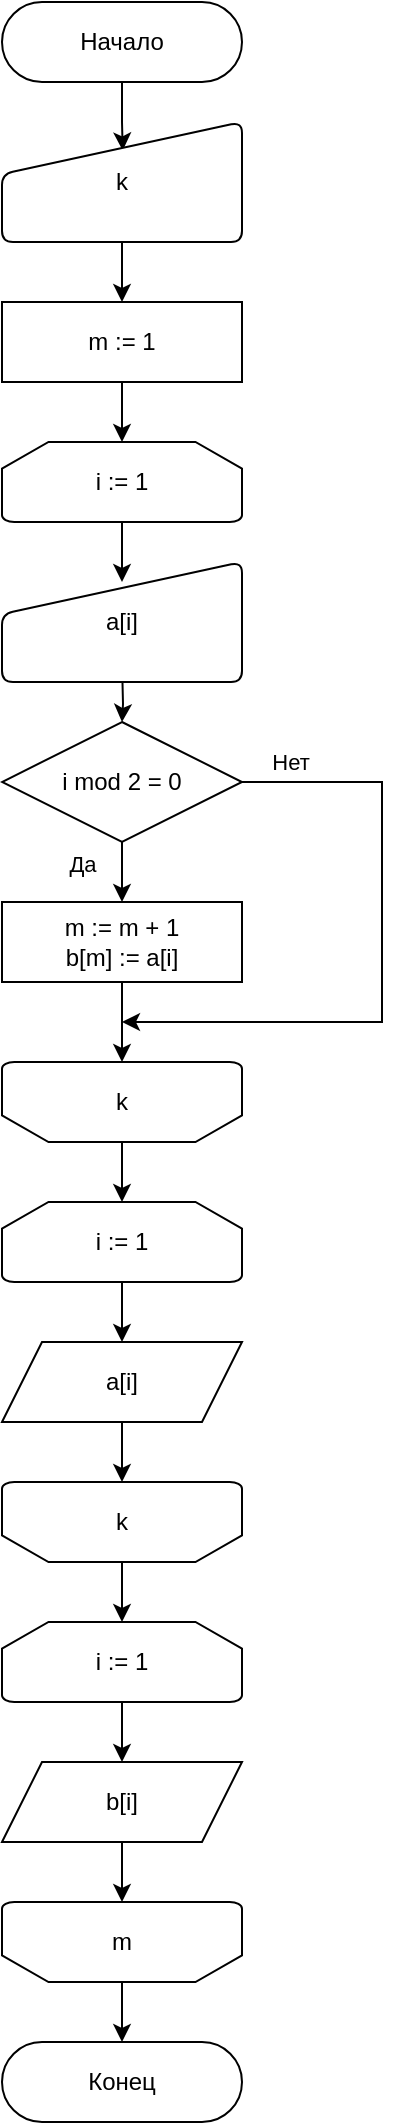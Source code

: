 <mxfile version="24.2.5" type="device" pages="3">
  <diagram name="1" id="96qklnEt2U8I9ay1zJtN">
    <mxGraphModel dx="1116" dy="1029" grid="1" gridSize="10" guides="1" tooltips="1" connect="1" arrows="1" fold="1" page="1" pageScale="1" pageWidth="827" pageHeight="1169" math="0" shadow="0">
      <root>
        <mxCell id="p1rqPvtS7CxhYADNli1P-0" />
        <mxCell id="p1rqPvtS7CxhYADNli1P-1" parent="p1rqPvtS7CxhYADNli1P-0" />
        <mxCell id="p1rqPvtS7CxhYADNli1P-2" style="edgeStyle=orthogonalEdgeStyle;rounded=0;orthogonalLoop=1;jettySize=auto;html=1;strokeWidth=1;entryX=0.503;entryY=0.237;entryDx=0;entryDy=0;entryPerimeter=0;" parent="p1rqPvtS7CxhYADNli1P-1" source="p1rqPvtS7CxhYADNli1P-3" target="p1rqPvtS7CxhYADNli1P-8" edge="1">
          <mxGeometry relative="1" as="geometry">
            <mxPoint x="220" y="110" as="targetPoint" />
          </mxGeometry>
        </mxCell>
        <mxCell id="p1rqPvtS7CxhYADNli1P-3" value="Начало" style="rounded=1;whiteSpace=wrap;html=1;arcSize=50;strokeWidth=1;" parent="p1rqPvtS7CxhYADNli1P-1" vertex="1">
          <mxGeometry x="160" y="40" width="120" height="40" as="geometry" />
        </mxCell>
        <mxCell id="p1rqPvtS7CxhYADNli1P-4" value="Конец" style="rounded=1;whiteSpace=wrap;html=1;arcSize=50;strokeWidth=1;" parent="p1rqPvtS7CxhYADNli1P-1" vertex="1">
          <mxGeometry x="160" y="1060" width="120" height="40" as="geometry" />
        </mxCell>
        <mxCell id="p1rqPvtS7CxhYADNli1P-5" style="edgeStyle=orthogonalEdgeStyle;rounded=0;orthogonalLoop=1;jettySize=auto;html=1;" parent="p1rqPvtS7CxhYADNli1P-1" source="p1rqPvtS7CxhYADNli1P-6" target="p1rqPvtS7CxhYADNli1P-12" edge="1">
          <mxGeometry relative="1" as="geometry" />
        </mxCell>
        <mxCell id="p1rqPvtS7CxhYADNli1P-6" value="m := 1" style="rounded=0;whiteSpace=wrap;html=1;strokeWidth=1;" parent="p1rqPvtS7CxhYADNli1P-1" vertex="1">
          <mxGeometry x="160" y="190" width="120" height="40" as="geometry" />
        </mxCell>
        <mxCell id="p1rqPvtS7CxhYADNli1P-7" style="edgeStyle=orthogonalEdgeStyle;rounded=0;orthogonalLoop=1;jettySize=auto;html=1;" parent="p1rqPvtS7CxhYADNli1P-1" source="p1rqPvtS7CxhYADNli1P-8" target="p1rqPvtS7CxhYADNli1P-6" edge="1">
          <mxGeometry relative="1" as="geometry" />
        </mxCell>
        <mxCell id="p1rqPvtS7CxhYADNli1P-8" value="k" style="html=1;strokeWidth=1;shape=manualInput;whiteSpace=wrap;rounded=1;size=26;arcSize=11;" parent="p1rqPvtS7CxhYADNli1P-1" vertex="1">
          <mxGeometry x="160" y="100" width="120" height="60" as="geometry" />
        </mxCell>
        <mxCell id="nwdtBQG-qCWxM6QJHjsj-5" style="edgeStyle=orthogonalEdgeStyle;rounded=0;orthogonalLoop=1;jettySize=auto;html=1;" parent="p1rqPvtS7CxhYADNli1P-1" source="p1rqPvtS7CxhYADNli1P-12" edge="1">
          <mxGeometry relative="1" as="geometry">
            <mxPoint x="220" y="330" as="targetPoint" />
          </mxGeometry>
        </mxCell>
        <mxCell id="p1rqPvtS7CxhYADNli1P-12" value="i := 1" style="strokeWidth=1;html=1;shape=mxgraph.flowchart.loop_limit;whiteSpace=wrap;" parent="p1rqPvtS7CxhYADNli1P-1" vertex="1">
          <mxGeometry x="160" y="260" width="120" height="40" as="geometry" />
        </mxCell>
        <mxCell id="nwdtBQG-qCWxM6QJHjsj-8" style="edgeStyle=orthogonalEdgeStyle;rounded=0;orthogonalLoop=1;jettySize=auto;html=1;" parent="p1rqPvtS7CxhYADNli1P-1" source="p1rqPvtS7CxhYADNli1P-14" target="p1rqPvtS7CxhYADNli1P-16" edge="1">
          <mxGeometry relative="1" as="geometry" />
        </mxCell>
        <mxCell id="p1rqPvtS7CxhYADNli1P-14" value="m := m + 1&lt;br&gt;b[m] := a[i]" style="rounded=0;whiteSpace=wrap;html=1;strokeWidth=1;" parent="p1rqPvtS7CxhYADNli1P-1" vertex="1">
          <mxGeometry x="160" y="490" width="120" height="40" as="geometry" />
        </mxCell>
        <mxCell id="nwdtBQG-qCWxM6QJHjsj-9" style="edgeStyle=orthogonalEdgeStyle;rounded=0;orthogonalLoop=1;jettySize=auto;html=1;entryX=0.5;entryY=0;entryDx=0;entryDy=0;entryPerimeter=0;" parent="p1rqPvtS7CxhYADNli1P-1" source="p1rqPvtS7CxhYADNli1P-16" target="nwdtBQG-qCWxM6QJHjsj-2" edge="1">
          <mxGeometry relative="1" as="geometry">
            <mxPoint x="220" y="640" as="targetPoint" />
          </mxGeometry>
        </mxCell>
        <mxCell id="p1rqPvtS7CxhYADNli1P-16" value="k" style="strokeWidth=1;html=1;shape=mxgraph.flowchart.loop_limit;whiteSpace=wrap;direction=west;" parent="p1rqPvtS7CxhYADNli1P-1" vertex="1">
          <mxGeometry x="160" y="570" width="120" height="40" as="geometry" />
        </mxCell>
        <mxCell id="nwdtBQG-qCWxM6QJHjsj-6" style="edgeStyle=orthogonalEdgeStyle;rounded=0;orthogonalLoop=1;jettySize=auto;html=1;" parent="p1rqPvtS7CxhYADNli1P-1" target="nwdtBQG-qCWxM6QJHjsj-0" edge="1">
          <mxGeometry relative="1" as="geometry">
            <mxPoint x="220" y="370" as="sourcePoint" />
          </mxGeometry>
        </mxCell>
        <mxCell id="nwdtBQG-qCWxM6QJHjsj-7" style="edgeStyle=orthogonalEdgeStyle;rounded=0;orthogonalLoop=1;jettySize=auto;html=1;" parent="p1rqPvtS7CxhYADNli1P-1" source="nwdtBQG-qCWxM6QJHjsj-0" target="p1rqPvtS7CxhYADNli1P-14" edge="1">
          <mxGeometry relative="1" as="geometry" />
        </mxCell>
        <mxCell id="nwdtBQG-qCWxM6QJHjsj-17" value="Да" style="edgeLabel;html=1;align=center;verticalAlign=middle;resizable=0;points=[];" parent="nwdtBQG-qCWxM6QJHjsj-7" vertex="1" connectable="0">
          <mxGeometry x="0.24" relative="1" as="geometry">
            <mxPoint x="-20" as="offset" />
          </mxGeometry>
        </mxCell>
        <mxCell id="nwdtBQG-qCWxM6QJHjsj-0" value="i mod 2 = 0" style="strokeWidth=1;html=1;shape=mxgraph.flowchart.decision;whiteSpace=wrap;" parent="p1rqPvtS7CxhYADNli1P-1" vertex="1">
          <mxGeometry x="160" y="400" width="120" height="60" as="geometry" />
        </mxCell>
        <mxCell id="nwdtBQG-qCWxM6QJHjsj-12" style="edgeStyle=orthogonalEdgeStyle;rounded=0;orthogonalLoop=1;jettySize=auto;html=1;" parent="p1rqPvtS7CxhYADNli1P-1" source="nwdtBQG-qCWxM6QJHjsj-2" target="nwdtBQG-qCWxM6QJHjsj-3" edge="1">
          <mxGeometry relative="1" as="geometry" />
        </mxCell>
        <mxCell id="nwdtBQG-qCWxM6QJHjsj-2" value="i := 1" style="strokeWidth=1;html=1;shape=mxgraph.flowchart.loop_limit;whiteSpace=wrap;" parent="p1rqPvtS7CxhYADNli1P-1" vertex="1">
          <mxGeometry x="160" y="640" width="120" height="40" as="geometry" />
        </mxCell>
        <mxCell id="nwdtBQG-qCWxM6QJHjsj-13" style="edgeStyle=orthogonalEdgeStyle;rounded=0;orthogonalLoop=1;jettySize=auto;html=1;" parent="p1rqPvtS7CxhYADNli1P-1" source="nwdtBQG-qCWxM6QJHjsj-3" target="nwdtBQG-qCWxM6QJHjsj-4" edge="1">
          <mxGeometry relative="1" as="geometry" />
        </mxCell>
        <mxCell id="nwdtBQG-qCWxM6QJHjsj-3" value="a[i]" style="shape=parallelogram;perimeter=parallelogramPerimeter;whiteSpace=wrap;html=1;fixedSize=1;strokeWidth=1;" parent="p1rqPvtS7CxhYADNli1P-1" vertex="1">
          <mxGeometry x="160" y="710" width="120" height="40" as="geometry" />
        </mxCell>
        <mxCell id="i1fSJn4_hZzFC5jvX3IB-7" style="edgeStyle=orthogonalEdgeStyle;rounded=0;orthogonalLoop=1;jettySize=auto;html=1;" parent="p1rqPvtS7CxhYADNli1P-1" source="nwdtBQG-qCWxM6QJHjsj-4" target="i1fSJn4_hZzFC5jvX3IB-3" edge="1">
          <mxGeometry relative="1" as="geometry" />
        </mxCell>
        <mxCell id="nwdtBQG-qCWxM6QJHjsj-4" value="k" style="strokeWidth=1;html=1;shape=mxgraph.flowchart.loop_limit;whiteSpace=wrap;direction=west;" parent="p1rqPvtS7CxhYADNli1P-1" vertex="1">
          <mxGeometry x="160" y="780" width="120" height="40" as="geometry" />
        </mxCell>
        <mxCell id="nwdtBQG-qCWxM6QJHjsj-15" style="edgeStyle=orthogonalEdgeStyle;rounded=0;orthogonalLoop=1;jettySize=auto;html=1;exitX=1;exitY=0.5;exitDx=0;exitDy=0;exitPerimeter=0;" parent="p1rqPvtS7CxhYADNli1P-1" source="nwdtBQG-qCWxM6QJHjsj-0" edge="1">
          <mxGeometry relative="1" as="geometry">
            <mxPoint x="220" y="550" as="targetPoint" />
            <Array as="points">
              <mxPoint x="350" y="430" />
              <mxPoint x="350" y="550" />
              <mxPoint x="280" y="550" />
            </Array>
          </mxGeometry>
        </mxCell>
        <mxCell id="nwdtBQG-qCWxM6QJHjsj-16" value="Нет" style="edgeLabel;html=1;align=center;verticalAlign=middle;resizable=0;points=[];" parent="nwdtBQG-qCWxM6QJHjsj-15" vertex="1" connectable="0">
          <mxGeometry x="-0.85" y="2" relative="1" as="geometry">
            <mxPoint y="-8" as="offset" />
          </mxGeometry>
        </mxCell>
        <mxCell id="i1fSJn4_hZzFC5jvX3IB-1" value="a[i]" style="html=1;strokeWidth=1;shape=manualInput;whiteSpace=wrap;rounded=1;size=26;arcSize=11;" parent="p1rqPvtS7CxhYADNli1P-1" vertex="1">
          <mxGeometry x="160" y="320" width="120" height="60" as="geometry" />
        </mxCell>
        <mxCell id="i1fSJn4_hZzFC5jvX3IB-2" style="edgeStyle=orthogonalEdgeStyle;rounded=0;orthogonalLoop=1;jettySize=auto;html=1;" parent="p1rqPvtS7CxhYADNli1P-1" source="i1fSJn4_hZzFC5jvX3IB-3" target="i1fSJn4_hZzFC5jvX3IB-5" edge="1">
          <mxGeometry relative="1" as="geometry" />
        </mxCell>
        <mxCell id="i1fSJn4_hZzFC5jvX3IB-3" value="i := 1" style="strokeWidth=1;html=1;shape=mxgraph.flowchart.loop_limit;whiteSpace=wrap;" parent="p1rqPvtS7CxhYADNli1P-1" vertex="1">
          <mxGeometry x="160" y="850" width="120" height="40" as="geometry" />
        </mxCell>
        <mxCell id="i1fSJn4_hZzFC5jvX3IB-4" style="edgeStyle=orthogonalEdgeStyle;rounded=0;orthogonalLoop=1;jettySize=auto;html=1;" parent="p1rqPvtS7CxhYADNli1P-1" source="i1fSJn4_hZzFC5jvX3IB-5" target="i1fSJn4_hZzFC5jvX3IB-6" edge="1">
          <mxGeometry relative="1" as="geometry" />
        </mxCell>
        <mxCell id="i1fSJn4_hZzFC5jvX3IB-5" value="b[i]" style="shape=parallelogram;perimeter=parallelogramPerimeter;whiteSpace=wrap;html=1;fixedSize=1;strokeWidth=1;" parent="p1rqPvtS7CxhYADNli1P-1" vertex="1">
          <mxGeometry x="160" y="920" width="120" height="40" as="geometry" />
        </mxCell>
        <mxCell id="i1fSJn4_hZzFC5jvX3IB-8" style="edgeStyle=orthogonalEdgeStyle;rounded=0;orthogonalLoop=1;jettySize=auto;html=1;" parent="p1rqPvtS7CxhYADNli1P-1" source="i1fSJn4_hZzFC5jvX3IB-6" target="p1rqPvtS7CxhYADNli1P-4" edge="1">
          <mxGeometry relative="1" as="geometry" />
        </mxCell>
        <mxCell id="i1fSJn4_hZzFC5jvX3IB-6" value="m" style="strokeWidth=1;html=1;shape=mxgraph.flowchart.loop_limit;whiteSpace=wrap;direction=west;" parent="p1rqPvtS7CxhYADNli1P-1" vertex="1">
          <mxGeometry x="160" y="990" width="120" height="40" as="geometry" />
        </mxCell>
      </root>
    </mxGraphModel>
  </diagram>
  <diagram id="jLhsd9jnpk-Xs9Pg5pev" name="2">
    <mxGraphModel dx="1116" dy="1029" grid="1" gridSize="10" guides="1" tooltips="1" connect="1" arrows="1" fold="1" page="1" pageScale="1" pageWidth="827" pageHeight="1169" math="0" shadow="0">
      <root>
        <mxCell id="0" />
        <mxCell id="1" parent="0" />
        <mxCell id="M5boAf06FkP17ervcaLj-1" style="edgeStyle=orthogonalEdgeStyle;rounded=0;orthogonalLoop=1;jettySize=auto;html=1;strokeWidth=1;entryX=0.503;entryY=0.237;entryDx=0;entryDy=0;entryPerimeter=0;" parent="1" source="M5boAf06FkP17ervcaLj-2" target="M5boAf06FkP17ervcaLj-5" edge="1">
          <mxGeometry relative="1" as="geometry">
            <mxPoint x="100" y="110" as="targetPoint" />
          </mxGeometry>
        </mxCell>
        <mxCell id="M5boAf06FkP17ervcaLj-2" value="Начало" style="rounded=1;whiteSpace=wrap;html=1;arcSize=50;strokeWidth=1;" parent="1" vertex="1">
          <mxGeometry x="40" y="40" width="120" height="40" as="geometry" />
        </mxCell>
        <mxCell id="M5boAf06FkP17ervcaLj-4" style="edgeStyle=orthogonalEdgeStyle;rounded=0;orthogonalLoop=1;jettySize=auto;html=1;" parent="1" source="M5boAf06FkP17ervcaLj-5" target="M5boAf06FkP17ervcaLj-7" edge="1">
          <mxGeometry relative="1" as="geometry" />
        </mxCell>
        <mxCell id="M5boAf06FkP17ervcaLj-5" value="n" style="html=1;strokeWidth=1;shape=manualInput;whiteSpace=wrap;rounded=1;size=13;arcSize=11;" parent="1" vertex="1">
          <mxGeometry x="40" y="100" width="120" height="40" as="geometry" />
        </mxCell>
        <mxCell id="M5boAf06FkP17ervcaLj-6" style="edgeStyle=orthogonalEdgeStyle;rounded=0;orthogonalLoop=1;jettySize=auto;html=1;" parent="1" source="M5boAf06FkP17ervcaLj-7" target="M5boAf06FkP17ervcaLj-11" edge="1">
          <mxGeometry relative="1" as="geometry" />
        </mxCell>
        <mxCell id="M5boAf06FkP17ervcaLj-7" value="i := 1" style="strokeWidth=1;html=1;shape=mxgraph.flowchart.loop_limit;whiteSpace=wrap;" parent="1" vertex="1">
          <mxGeometry x="40" y="170" width="120" height="40" as="geometry" />
        </mxCell>
        <mxCell id="M5boAf06FkP17ervcaLj-8" style="edgeStyle=orthogonalEdgeStyle;rounded=0;orthogonalLoop=1;jettySize=auto;html=1;" parent="1" source="M5boAf06FkP17ervcaLj-9" target="M5boAf06FkP17ervcaLj-20" edge="1">
          <mxGeometry relative="1" as="geometry" />
        </mxCell>
        <mxCell id="M5boAf06FkP17ervcaLj-9" value="n" style="strokeWidth=1;html=1;shape=mxgraph.flowchart.loop_limit;whiteSpace=wrap;direction=west;" parent="1" vertex="1">
          <mxGeometry x="40" y="480" width="120" height="40" as="geometry" />
        </mxCell>
        <mxCell id="M5boAf06FkP17ervcaLj-10" style="edgeStyle=orthogonalEdgeStyle;rounded=0;orthogonalLoop=1;jettySize=auto;html=1;" parent="1" source="M5boAf06FkP17ervcaLj-11" target="M5boAf06FkP17ervcaLj-14" edge="1">
          <mxGeometry relative="1" as="geometry" />
        </mxCell>
        <mxCell id="M5boAf06FkP17ervcaLj-11" value="y[i] := random" style="rounded=0;whiteSpace=wrap;html=1;strokeWidth=1;" parent="1" vertex="1">
          <mxGeometry x="40" y="240" width="120" height="40" as="geometry" />
        </mxCell>
        <mxCell id="M5boAf06FkP17ervcaLj-12" style="edgeStyle=orthogonalEdgeStyle;rounded=0;orthogonalLoop=1;jettySize=auto;html=1;" parent="1" source="M5boAf06FkP17ervcaLj-14" target="M5boAf06FkP17ervcaLj-16" edge="1">
          <mxGeometry relative="1" as="geometry" />
        </mxCell>
        <mxCell id="M5boAf06FkP17ervcaLj-13" value="Да" style="edgeLabel;html=1;align=center;verticalAlign=middle;resizable=0;points=[];" parent="M5boAf06FkP17ervcaLj-12" vertex="1" connectable="0">
          <mxGeometry x="0.24" relative="1" as="geometry">
            <mxPoint x="-20" as="offset" />
          </mxGeometry>
        </mxCell>
        <mxCell id="M5boAf06FkP17ervcaLj-14" value="a[i] mod 5 = 0" style="strokeWidth=1;html=1;shape=mxgraph.flowchart.decision;whiteSpace=wrap;" parent="1" vertex="1">
          <mxGeometry x="40" y="310" width="120" height="60" as="geometry" />
        </mxCell>
        <mxCell id="M5boAf06FkP17ervcaLj-15" style="edgeStyle=orthogonalEdgeStyle;rounded=0;orthogonalLoop=1;jettySize=auto;html=1;" parent="1" source="M5boAf06FkP17ervcaLj-16" target="M5boAf06FkP17ervcaLj-9" edge="1">
          <mxGeometry relative="1" as="geometry" />
        </mxCell>
        <mxCell id="M5boAf06FkP17ervcaLj-16" value="y[i] := 0" style="rounded=0;whiteSpace=wrap;html=1;strokeWidth=1;" parent="1" vertex="1">
          <mxGeometry x="40" y="400" width="120" height="40" as="geometry" />
        </mxCell>
        <mxCell id="M5boAf06FkP17ervcaLj-17" style="edgeStyle=orthogonalEdgeStyle;rounded=0;orthogonalLoop=1;jettySize=auto;html=1;exitX=1;exitY=0.5;exitDx=0;exitDy=0;exitPerimeter=0;" parent="1" source="M5boAf06FkP17ervcaLj-14" target="M5boAf06FkP17ervcaLj-9" edge="1">
          <mxGeometry relative="1" as="geometry">
            <Array as="points">
              <mxPoint x="200" y="340" />
              <mxPoint x="200" y="460" />
              <mxPoint x="100" y="460" />
            </Array>
          </mxGeometry>
        </mxCell>
        <mxCell id="M5boAf06FkP17ervcaLj-18" value="Нет" style="edgeLabel;html=1;align=center;verticalAlign=middle;resizable=0;points=[];" parent="M5boAf06FkP17ervcaLj-17" vertex="1" connectable="0">
          <mxGeometry x="-0.864" relative="1" as="geometry">
            <mxPoint y="-10" as="offset" />
          </mxGeometry>
        </mxCell>
        <mxCell id="M5boAf06FkP17ervcaLj-19" style="edgeStyle=orthogonalEdgeStyle;rounded=0;orthogonalLoop=1;jettySize=auto;html=1;" parent="1" source="M5boAf06FkP17ervcaLj-20" edge="1">
          <mxGeometry relative="1" as="geometry">
            <mxPoint x="100" y="620" as="targetPoint" />
          </mxGeometry>
        </mxCell>
        <mxCell id="M5boAf06FkP17ervcaLj-20" value="k := 0" style="rounded=0;whiteSpace=wrap;html=1;strokeWidth=1;" parent="1" vertex="1">
          <mxGeometry x="40" y="550" width="120" height="40" as="geometry" />
        </mxCell>
        <mxCell id="M5boAf06FkP17ervcaLj-35" style="edgeStyle=orthogonalEdgeStyle;rounded=0;orthogonalLoop=1;jettySize=auto;html=1;" parent="1" source="M5boAf06FkP17ervcaLj-36" target="M5boAf06FkP17ervcaLj-40" edge="1">
          <mxGeometry relative="1" as="geometry" />
        </mxCell>
        <mxCell id="M5boAf06FkP17ervcaLj-36" value="i := 1" style="strokeWidth=1;html=1;shape=mxgraph.flowchart.loop_limit;whiteSpace=wrap;" parent="1" vertex="1">
          <mxGeometry x="40" y="620" width="120" height="40" as="geometry" />
        </mxCell>
        <mxCell id="M5boAf06FkP17ervcaLj-73" style="edgeStyle=orthogonalEdgeStyle;rounded=0;orthogonalLoop=1;jettySize=auto;html=1;" parent="1" source="M5boAf06FkP17ervcaLj-37" target="M5boAf06FkP17ervcaLj-72" edge="1">
          <mxGeometry relative="1" as="geometry" />
        </mxCell>
        <mxCell id="M5boAf06FkP17ervcaLj-37" value="n" style="strokeWidth=1;html=1;shape=mxgraph.flowchart.loop_limit;whiteSpace=wrap;direction=west;" parent="1" vertex="1">
          <mxGeometry x="40" y="860" width="120" height="40" as="geometry" />
        </mxCell>
        <mxCell id="M5boAf06FkP17ervcaLj-38" style="edgeStyle=orthogonalEdgeStyle;rounded=0;orthogonalLoop=1;jettySize=auto;html=1;" parent="1" source="M5boAf06FkP17ervcaLj-40" target="M5boAf06FkP17ervcaLj-42" edge="1">
          <mxGeometry relative="1" as="geometry" />
        </mxCell>
        <mxCell id="M5boAf06FkP17ervcaLj-39" value="Да" style="edgeLabel;html=1;align=center;verticalAlign=middle;resizable=0;points=[];" parent="M5boAf06FkP17ervcaLj-38" vertex="1" connectable="0">
          <mxGeometry x="0.24" relative="1" as="geometry">
            <mxPoint x="-20" as="offset" />
          </mxGeometry>
        </mxCell>
        <mxCell id="M5boAf06FkP17ervcaLj-40" value="y[i] &amp;gt; 0" style="strokeWidth=1;html=1;shape=mxgraph.flowchart.decision;whiteSpace=wrap;" parent="1" vertex="1">
          <mxGeometry x="40" y="690" width="120" height="60" as="geometry" />
        </mxCell>
        <mxCell id="M5boAf06FkP17ervcaLj-41" style="edgeStyle=orthogonalEdgeStyle;rounded=0;orthogonalLoop=1;jettySize=auto;html=1;" parent="1" source="M5boAf06FkP17ervcaLj-42" target="M5boAf06FkP17ervcaLj-37" edge="1">
          <mxGeometry relative="1" as="geometry" />
        </mxCell>
        <mxCell id="M5boAf06FkP17ervcaLj-42" value="k := k + 1&lt;br&gt;z[k] := y[i]" style="rounded=0;whiteSpace=wrap;html=1;strokeWidth=1;" parent="1" vertex="1">
          <mxGeometry x="40" y="780" width="120" height="40" as="geometry" />
        </mxCell>
        <mxCell id="M5boAf06FkP17ervcaLj-43" style="edgeStyle=orthogonalEdgeStyle;rounded=0;orthogonalLoop=1;jettySize=auto;html=1;exitX=1;exitY=0.5;exitDx=0;exitDy=0;exitPerimeter=0;" parent="1" source="M5boAf06FkP17ervcaLj-40" target="M5boAf06FkP17ervcaLj-37" edge="1">
          <mxGeometry relative="1" as="geometry">
            <Array as="points">
              <mxPoint x="200" y="720" />
              <mxPoint x="200" y="840" />
              <mxPoint x="100" y="840" />
            </Array>
          </mxGeometry>
        </mxCell>
        <mxCell id="M5boAf06FkP17ervcaLj-44" value="Нет" style="edgeLabel;html=1;align=center;verticalAlign=middle;resizable=0;points=[];" parent="M5boAf06FkP17ervcaLj-43" vertex="1" connectable="0">
          <mxGeometry x="-0.864" relative="1" as="geometry">
            <mxPoint y="-10" as="offset" />
          </mxGeometry>
        </mxCell>
        <mxCell id="M5boAf06FkP17ervcaLj-72" value="1" style="strokeWidth=2;html=1;shape=mxgraph.flowchart.start_2;whiteSpace=wrap;" parent="1" vertex="1">
          <mxGeometry x="80" y="930" width="40" height="40" as="geometry" />
        </mxCell>
        <mxCell id="M5boAf06FkP17ervcaLj-82" style="edgeStyle=orthogonalEdgeStyle;rounded=0;orthogonalLoop=1;jettySize=auto;html=1;" parent="1" source="M5boAf06FkP17ervcaLj-74" target="M5boAf06FkP17ervcaLj-77" edge="1">
          <mxGeometry relative="1" as="geometry" />
        </mxCell>
        <mxCell id="M5boAf06FkP17ervcaLj-74" value="1" style="strokeWidth=2;html=1;shape=mxgraph.flowchart.start_2;whiteSpace=wrap;" parent="1" vertex="1">
          <mxGeometry x="320" y="40" width="40" height="40" as="geometry" />
        </mxCell>
        <mxCell id="M5boAf06FkP17ervcaLj-75" value="Конец" style="rounded=1;whiteSpace=wrap;html=1;arcSize=50;strokeWidth=1;" parent="1" vertex="1">
          <mxGeometry x="280" y="530" width="120" height="40" as="geometry" />
        </mxCell>
        <mxCell id="M5boAf06FkP17ervcaLj-76" style="edgeStyle=orthogonalEdgeStyle;rounded=0;orthogonalLoop=1;jettySize=auto;html=1;" parent="1" source="M5boAf06FkP17ervcaLj-77" edge="1">
          <mxGeometry relative="1" as="geometry">
            <mxPoint x="340" y="180" as="targetPoint" />
          </mxGeometry>
        </mxCell>
        <mxCell id="M5boAf06FkP17ervcaLj-77" value="i := 1" style="strokeWidth=1;html=1;shape=mxgraph.flowchart.loop_limit;whiteSpace=wrap;" parent="1" vertex="1">
          <mxGeometry x="280" y="110" width="120" height="40" as="geometry" />
        </mxCell>
        <mxCell id="M5boAf06FkP17ervcaLj-88" style="edgeStyle=orthogonalEdgeStyle;rounded=0;orthogonalLoop=1;jettySize=auto;html=1;" parent="1" source="M5boAf06FkP17ervcaLj-79" target="M5boAf06FkP17ervcaLj-84" edge="1">
          <mxGeometry relative="1" as="geometry" />
        </mxCell>
        <mxCell id="M5boAf06FkP17ervcaLj-79" value="n" style="strokeWidth=1;html=1;shape=mxgraph.flowchart.loop_limit;whiteSpace=wrap;direction=west;" parent="1" vertex="1">
          <mxGeometry x="280" y="250" width="120" height="40" as="geometry" />
        </mxCell>
        <mxCell id="M5boAf06FkP17ervcaLj-80" style="edgeStyle=orthogonalEdgeStyle;rounded=0;orthogonalLoop=1;jettySize=auto;html=1;" parent="1" source="M5boAf06FkP17ervcaLj-81" target="M5boAf06FkP17ervcaLj-79" edge="1">
          <mxGeometry relative="1" as="geometry" />
        </mxCell>
        <mxCell id="M5boAf06FkP17ervcaLj-81" value="y[i]" style="shape=parallelogram;perimeter=parallelogramPerimeter;whiteSpace=wrap;html=1;fixedSize=1;" parent="1" vertex="1">
          <mxGeometry x="280" y="180" width="120" height="40" as="geometry" />
        </mxCell>
        <mxCell id="M5boAf06FkP17ervcaLj-83" style="edgeStyle=orthogonalEdgeStyle;rounded=0;orthogonalLoop=1;jettySize=auto;html=1;" parent="1" source="M5boAf06FkP17ervcaLj-84" edge="1">
          <mxGeometry relative="1" as="geometry">
            <mxPoint x="340" y="390" as="targetPoint" />
          </mxGeometry>
        </mxCell>
        <mxCell id="M5boAf06FkP17ervcaLj-84" value="i := 1" style="strokeWidth=1;html=1;shape=mxgraph.flowchart.loop_limit;whiteSpace=wrap;" parent="1" vertex="1">
          <mxGeometry x="280" y="320" width="120" height="40" as="geometry" />
        </mxCell>
        <mxCell id="M5boAf06FkP17ervcaLj-89" style="edgeStyle=orthogonalEdgeStyle;rounded=0;orthogonalLoop=1;jettySize=auto;html=1;" parent="1" source="M5boAf06FkP17ervcaLj-85" target="M5boAf06FkP17ervcaLj-75" edge="1">
          <mxGeometry relative="1" as="geometry" />
        </mxCell>
        <mxCell id="M5boAf06FkP17ervcaLj-85" value="k" style="strokeWidth=1;html=1;shape=mxgraph.flowchart.loop_limit;whiteSpace=wrap;direction=west;" parent="1" vertex="1">
          <mxGeometry x="280" y="460" width="120" height="40" as="geometry" />
        </mxCell>
        <mxCell id="M5boAf06FkP17ervcaLj-86" style="edgeStyle=orthogonalEdgeStyle;rounded=0;orthogonalLoop=1;jettySize=auto;html=1;" parent="1" source="M5boAf06FkP17ervcaLj-87" target="M5boAf06FkP17ervcaLj-85" edge="1">
          <mxGeometry relative="1" as="geometry" />
        </mxCell>
        <mxCell id="M5boAf06FkP17ervcaLj-87" value="z[i]" style="shape=parallelogram;perimeter=parallelogramPerimeter;whiteSpace=wrap;html=1;fixedSize=1;" parent="1" vertex="1">
          <mxGeometry x="280" y="390" width="120" height="40" as="geometry" />
        </mxCell>
      </root>
    </mxGraphModel>
  </diagram>
  <diagram id="SGfrUjSf3mQXgB4_js1w" name="3">
    <mxGraphModel dx="1116" dy="1029" grid="1" gridSize="10" guides="1" tooltips="1" connect="1" arrows="1" fold="1" page="1" pageScale="1" pageWidth="827" pageHeight="1169" math="0" shadow="0">
      <root>
        <mxCell id="0" />
        <mxCell id="1" parent="0" />
        <mxCell id="HngzLpUTCC9E52qiLKGA-1" style="edgeStyle=orthogonalEdgeStyle;rounded=0;orthogonalLoop=1;jettySize=auto;html=1;strokeWidth=1;entryX=0.503;entryY=0.237;entryDx=0;entryDy=0;entryPerimeter=0;" parent="1" source="HngzLpUTCC9E52qiLKGA-2" target="HngzLpUTCC9E52qiLKGA-4" edge="1">
          <mxGeometry relative="1" as="geometry">
            <mxPoint x="100" y="110" as="targetPoint" />
          </mxGeometry>
        </mxCell>
        <mxCell id="HngzLpUTCC9E52qiLKGA-2" value="Начало" style="rounded=1;whiteSpace=wrap;html=1;arcSize=50;strokeWidth=1;" parent="1" vertex="1">
          <mxGeometry x="40" y="40" width="120" height="40" as="geometry" />
        </mxCell>
        <mxCell id="HngzLpUTCC9E52qiLKGA-3" style="edgeStyle=orthogonalEdgeStyle;rounded=0;orthogonalLoop=1;jettySize=auto;html=1;" parent="1" source="HngzLpUTCC9E52qiLKGA-4" target="HngzLpUTCC9E52qiLKGA-6" edge="1">
          <mxGeometry relative="1" as="geometry" />
        </mxCell>
        <mxCell id="HngzLpUTCC9E52qiLKGA-4" value="n" style="html=1;strokeWidth=1;shape=manualInput;whiteSpace=wrap;rounded=1;size=13;arcSize=11;" parent="1" vertex="1">
          <mxGeometry x="40" y="100" width="120" height="40" as="geometry" />
        </mxCell>
        <mxCell id="HngzLpUTCC9E52qiLKGA-5" style="edgeStyle=orthogonalEdgeStyle;rounded=0;orthogonalLoop=1;jettySize=auto;html=1;" parent="1" source="HngzLpUTCC9E52qiLKGA-6" target="HngzLpUTCC9E52qiLKGA-8" edge="1">
          <mxGeometry relative="1" as="geometry" />
        </mxCell>
        <mxCell id="HngzLpUTCC9E52qiLKGA-6" value="i := 1" style="strokeWidth=1;html=1;shape=mxgraph.flowchart.loop_limit;whiteSpace=wrap;" parent="1" vertex="1">
          <mxGeometry x="40" y="170" width="120" height="40" as="geometry" />
        </mxCell>
        <mxCell id="HngzLpUTCC9E52qiLKGA-7" style="edgeStyle=orthogonalEdgeStyle;rounded=0;orthogonalLoop=1;jettySize=auto;html=1;" parent="1" source="HngzLpUTCC9E52qiLKGA-8" target="HngzLpUTCC9E52qiLKGA-19" edge="1">
          <mxGeometry relative="1" as="geometry" />
        </mxCell>
        <mxCell id="HngzLpUTCC9E52qiLKGA-8" value="c[i] := random" style="rounded=0;whiteSpace=wrap;html=1;strokeWidth=1;" parent="1" vertex="1">
          <mxGeometry x="40" y="240" width="120" height="40" as="geometry" />
        </mxCell>
        <mxCell id="HngzLpUTCC9E52qiLKGA-16" style="edgeStyle=orthogonalEdgeStyle;rounded=0;orthogonalLoop=1;jettySize=auto;html=1;" parent="1" source="HngzLpUTCC9E52qiLKGA-17" target="HngzLpUTCC9E52qiLKGA-23" edge="1">
          <mxGeometry relative="1" as="geometry" />
        </mxCell>
        <mxCell id="HngzLpUTCC9E52qiLKGA-17" value="c[i]" style="shape=parallelogram;perimeter=parallelogramPerimeter;whiteSpace=wrap;html=1;fixedSize=1;" parent="1" vertex="1">
          <mxGeometry x="40" y="450" width="120" height="40" as="geometry" />
        </mxCell>
        <mxCell id="HngzLpUTCC9E52qiLKGA-18" style="edgeStyle=orthogonalEdgeStyle;rounded=0;orthogonalLoop=1;jettySize=auto;html=1;" parent="1" source="HngzLpUTCC9E52qiLKGA-19" target="HngzLpUTCC9E52qiLKGA-21" edge="1">
          <mxGeometry relative="1" as="geometry" />
        </mxCell>
        <mxCell id="HngzLpUTCC9E52qiLKGA-19" value="n" style="strokeWidth=1;html=1;shape=mxgraph.flowchart.loop_limit;whiteSpace=wrap;direction=west;" parent="1" vertex="1">
          <mxGeometry x="40" y="310" width="120" height="40" as="geometry" />
        </mxCell>
        <mxCell id="HngzLpUTCC9E52qiLKGA-20" style="edgeStyle=orthogonalEdgeStyle;rounded=0;orthogonalLoop=1;jettySize=auto;html=1;" parent="1" source="HngzLpUTCC9E52qiLKGA-21" target="HngzLpUTCC9E52qiLKGA-17" edge="1">
          <mxGeometry relative="1" as="geometry" />
        </mxCell>
        <mxCell id="HngzLpUTCC9E52qiLKGA-21" value="i := 1" style="strokeWidth=1;html=1;shape=mxgraph.flowchart.loop_limit;whiteSpace=wrap;" parent="1" vertex="1">
          <mxGeometry x="40" y="380" width="120" height="40" as="geometry" />
        </mxCell>
        <mxCell id="HngzLpUTCC9E52qiLKGA-22" style="edgeStyle=orthogonalEdgeStyle;rounded=0;orthogonalLoop=1;jettySize=auto;html=1;" parent="1" source="HngzLpUTCC9E52qiLKGA-23" target="HngzLpUTCC9E52qiLKGA-25" edge="1">
          <mxGeometry relative="1" as="geometry" />
        </mxCell>
        <mxCell id="HngzLpUTCC9E52qiLKGA-23" value="n" style="strokeWidth=1;html=1;shape=mxgraph.flowchart.loop_limit;whiteSpace=wrap;direction=west;" parent="1" vertex="1">
          <mxGeometry x="40" y="520" width="120" height="40" as="geometry" />
        </mxCell>
        <mxCell id="HngzLpUTCC9E52qiLKGA-24" style="edgeStyle=orthogonalEdgeStyle;rounded=0;orthogonalLoop=1;jettySize=auto;html=1;" parent="1" source="HngzLpUTCC9E52qiLKGA-25" target="HngzLpUTCC9E52qiLKGA-27" edge="1">
          <mxGeometry relative="1" as="geometry" />
        </mxCell>
        <mxCell id="HngzLpUTCC9E52qiLKGA-25" value="s := 0" style="rounded=0;whiteSpace=wrap;html=1;strokeWidth=1;" parent="1" vertex="1">
          <mxGeometry x="40" y="589" width="120" height="40" as="geometry" />
        </mxCell>
        <mxCell id="HngzLpUTCC9E52qiLKGA-26" style="edgeStyle=orthogonalEdgeStyle;rounded=0;orthogonalLoop=1;jettySize=auto;html=1;" parent="1" source="HngzLpUTCC9E52qiLKGA-27" target="HngzLpUTCC9E52qiLKGA-51" edge="1">
          <mxGeometry relative="1" as="geometry">
            <mxPoint x="100" y="730" as="targetPoint" />
          </mxGeometry>
        </mxCell>
        <mxCell id="HngzLpUTCC9E52qiLKGA-27" value="i := 1" style="strokeWidth=1;html=1;shape=mxgraph.flowchart.loop_limit;whiteSpace=wrap;" parent="1" vertex="1">
          <mxGeometry x="40" y="660" width="120" height="40" as="geometry" />
        </mxCell>
        <mxCell id="HngzLpUTCC9E52qiLKGA-49" style="edgeStyle=orthogonalEdgeStyle;rounded=0;orthogonalLoop=1;jettySize=auto;html=1;" parent="1" source="HngzLpUTCC9E52qiLKGA-51" target="HngzLpUTCC9E52qiLKGA-53" edge="1">
          <mxGeometry relative="1" as="geometry" />
        </mxCell>
        <mxCell id="HngzLpUTCC9E52qiLKGA-50" value="Да" style="edgeLabel;html=1;align=center;verticalAlign=middle;resizable=0;points=[];" parent="HngzLpUTCC9E52qiLKGA-49" vertex="1" connectable="0">
          <mxGeometry x="0.24" relative="1" as="geometry">
            <mxPoint x="-20" as="offset" />
          </mxGeometry>
        </mxCell>
        <mxCell id="HngzLpUTCC9E52qiLKGA-51" value="c[i] mod 4 = 0" style="strokeWidth=1;html=1;shape=mxgraph.flowchart.decision;whiteSpace=wrap;" parent="1" vertex="1">
          <mxGeometry x="40" y="730" width="120" height="60" as="geometry" />
        </mxCell>
        <mxCell id="HngzLpUTCC9E52qiLKGA-52" style="edgeStyle=orthogonalEdgeStyle;rounded=0;orthogonalLoop=1;jettySize=auto;html=1;" parent="1" source="HngzLpUTCC9E52qiLKGA-53" edge="1">
          <mxGeometry relative="1" as="geometry">
            <mxPoint x="100" y="900" as="targetPoint" />
          </mxGeometry>
        </mxCell>
        <mxCell id="HngzLpUTCC9E52qiLKGA-53" value="s := s + c[i]" style="rounded=0;whiteSpace=wrap;html=1;strokeWidth=1;" parent="1" vertex="1">
          <mxGeometry x="40" y="820" width="120" height="40" as="geometry" />
        </mxCell>
        <mxCell id="HngzLpUTCC9E52qiLKGA-54" style="edgeStyle=orthogonalEdgeStyle;rounded=0;orthogonalLoop=1;jettySize=auto;html=1;exitX=1;exitY=0.5;exitDx=0;exitDy=0;exitPerimeter=0;" parent="1" source="HngzLpUTCC9E52qiLKGA-51" edge="1">
          <mxGeometry relative="1" as="geometry">
            <Array as="points">
              <mxPoint x="200" y="760" />
              <mxPoint x="200" y="880" />
              <mxPoint x="100" y="880" />
            </Array>
            <mxPoint x="100" y="900" as="targetPoint" />
          </mxGeometry>
        </mxCell>
        <mxCell id="HngzLpUTCC9E52qiLKGA-55" value="Нет" style="edgeLabel;html=1;align=center;verticalAlign=middle;resizable=0;points=[];" parent="HngzLpUTCC9E52qiLKGA-54" vertex="1" connectable="0">
          <mxGeometry x="-0.864" relative="1" as="geometry">
            <mxPoint y="-10" as="offset" />
          </mxGeometry>
        </mxCell>
        <mxCell id="HngzLpUTCC9E52qiLKGA-60" style="edgeStyle=orthogonalEdgeStyle;rounded=0;orthogonalLoop=1;jettySize=auto;html=1;" parent="1" source="HngzLpUTCC9E52qiLKGA-56" target="HngzLpUTCC9E52qiLKGA-58" edge="1">
          <mxGeometry relative="1" as="geometry" />
        </mxCell>
        <mxCell id="HngzLpUTCC9E52qiLKGA-56" value="n" style="strokeWidth=1;html=1;shape=mxgraph.flowchart.loop_limit;whiteSpace=wrap;direction=west;" parent="1" vertex="1">
          <mxGeometry x="40" y="900" width="120" height="40" as="geometry" />
        </mxCell>
        <mxCell id="HngzLpUTCC9E52qiLKGA-57" style="edgeStyle=orthogonalEdgeStyle;rounded=0;orthogonalLoop=1;jettySize=auto;html=1;" parent="1" source="HngzLpUTCC9E52qiLKGA-58" target="HngzLpUTCC9E52qiLKGA-59" edge="1">
          <mxGeometry relative="1" as="geometry" />
        </mxCell>
        <mxCell id="HngzLpUTCC9E52qiLKGA-58" value="s" style="shape=parallelogram;perimeter=parallelogramPerimeter;whiteSpace=wrap;html=1;fixedSize=1;" parent="1" vertex="1">
          <mxGeometry x="40" y="970" width="120" height="40" as="geometry" />
        </mxCell>
        <mxCell id="HngzLpUTCC9E52qiLKGA-59" value="Конец" style="rounded=1;whiteSpace=wrap;html=1;arcSize=50;strokeWidth=1;" parent="1" vertex="1">
          <mxGeometry x="40" y="1040" width="120" height="40" as="geometry" />
        </mxCell>
      </root>
    </mxGraphModel>
  </diagram>
</mxfile>
